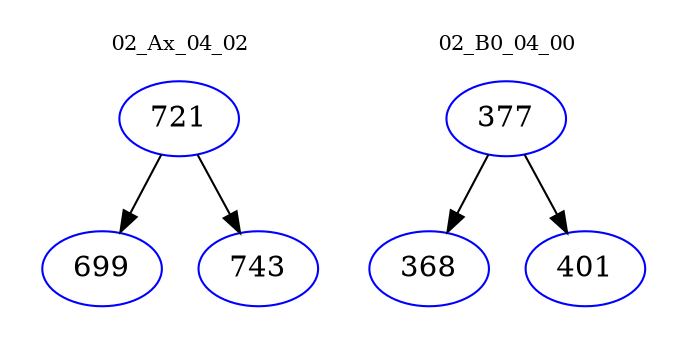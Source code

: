 digraph{
subgraph cluster_0 {
color = white
label = "02_Ax_04_02";
fontsize=10;
T0_721 [label="721", color="blue"]
T0_721 -> T0_699 [color="black"]
T0_699 [label="699", color="blue"]
T0_721 -> T0_743 [color="black"]
T0_743 [label="743", color="blue"]
}
subgraph cluster_1 {
color = white
label = "02_B0_04_00";
fontsize=10;
T1_377 [label="377", color="blue"]
T1_377 -> T1_368 [color="black"]
T1_368 [label="368", color="blue"]
T1_377 -> T1_401 [color="black"]
T1_401 [label="401", color="blue"]
}
}
